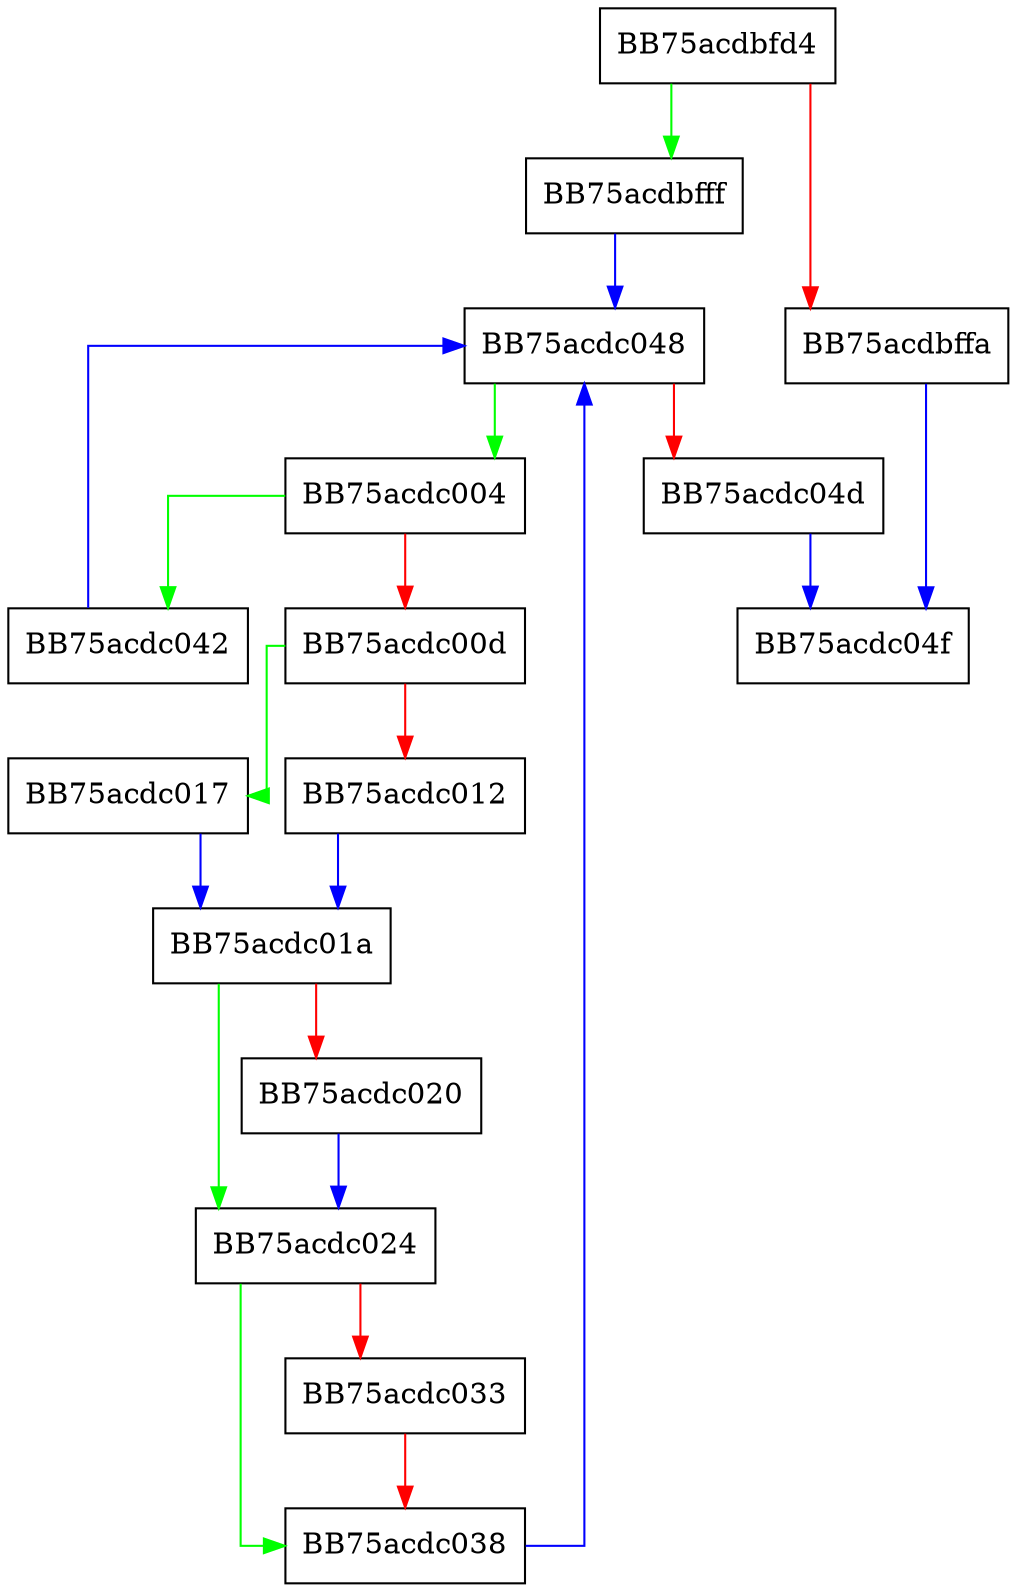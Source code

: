 digraph RollbackRebootAction {
  node [shape="box"];
  graph [splines=ortho];
  BB75acdbfd4 -> BB75acdbfff [color="green"];
  BB75acdbfd4 -> BB75acdbffa [color="red"];
  BB75acdbffa -> BB75acdc04f [color="blue"];
  BB75acdbfff -> BB75acdc048 [color="blue"];
  BB75acdc004 -> BB75acdc042 [color="green"];
  BB75acdc004 -> BB75acdc00d [color="red"];
  BB75acdc00d -> BB75acdc017 [color="green"];
  BB75acdc00d -> BB75acdc012 [color="red"];
  BB75acdc012 -> BB75acdc01a [color="blue"];
  BB75acdc017 -> BB75acdc01a [color="blue"];
  BB75acdc01a -> BB75acdc024 [color="green"];
  BB75acdc01a -> BB75acdc020 [color="red"];
  BB75acdc020 -> BB75acdc024 [color="blue"];
  BB75acdc024 -> BB75acdc038 [color="green"];
  BB75acdc024 -> BB75acdc033 [color="red"];
  BB75acdc033 -> BB75acdc038 [color="red"];
  BB75acdc038 -> BB75acdc048 [color="blue"];
  BB75acdc042 -> BB75acdc048 [color="blue"];
  BB75acdc048 -> BB75acdc004 [color="green"];
  BB75acdc048 -> BB75acdc04d [color="red"];
  BB75acdc04d -> BB75acdc04f [color="blue"];
}